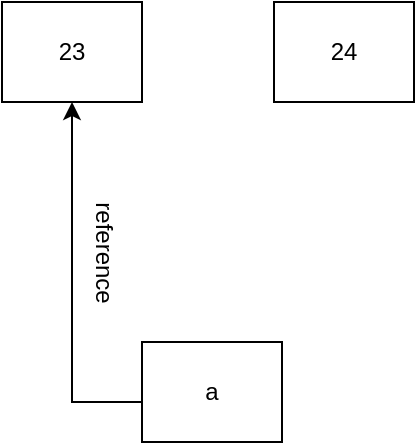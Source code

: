 <mxfile version="24.3.1" type="github">
  <diagram name="Page-1" id="k1Lf6vgeIaNeTYRPgh2K">
    <mxGraphModel dx="954" dy="622" grid="1" gridSize="10" guides="1" tooltips="1" connect="1" arrows="1" fold="1" page="1" pageScale="1" pageWidth="827" pageHeight="1169" math="0" shadow="0">
      <root>
        <mxCell id="0" />
        <mxCell id="1" parent="0" />
        <mxCell id="6OXKyDxjuTEW49Peyvx4-9" value="24" style="rounded=0;whiteSpace=wrap;html=1;" vertex="1" parent="1">
          <mxGeometry x="480" y="140" width="70" height="50" as="geometry" />
        </mxCell>
        <mxCell id="6OXKyDxjuTEW49Peyvx4-10" value="23" style="rounded=0;whiteSpace=wrap;html=1;" vertex="1" parent="1">
          <mxGeometry x="344" y="140" width="70" height="50" as="geometry" />
        </mxCell>
        <mxCell id="6OXKyDxjuTEW49Peyvx4-12" style="edgeStyle=orthogonalEdgeStyle;rounded=0;orthogonalLoop=1;jettySize=auto;html=1;entryX=0.5;entryY=1;entryDx=0;entryDy=0;" edge="1" parent="1" source="6OXKyDxjuTEW49Peyvx4-11" target="6OXKyDxjuTEW49Peyvx4-10">
          <mxGeometry relative="1" as="geometry">
            <Array as="points">
              <mxPoint x="379" y="340" />
            </Array>
          </mxGeometry>
        </mxCell>
        <mxCell id="6OXKyDxjuTEW49Peyvx4-11" value="a" style="rounded=0;whiteSpace=wrap;html=1;" vertex="1" parent="1">
          <mxGeometry x="414" y="310" width="70" height="50" as="geometry" />
        </mxCell>
        <mxCell id="6OXKyDxjuTEW49Peyvx4-13" value="reference" style="text;html=1;align=center;verticalAlign=middle;resizable=0;points=[];autosize=1;strokeColor=none;fillColor=none;rotation=90;" vertex="1" parent="1">
          <mxGeometry x="360" y="250" width="70" height="30" as="geometry" />
        </mxCell>
      </root>
    </mxGraphModel>
  </diagram>
</mxfile>
